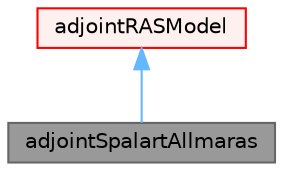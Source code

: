 digraph "adjointSpalartAllmaras"
{
 // LATEX_PDF_SIZE
  bgcolor="transparent";
  edge [fontname=Helvetica,fontsize=10,labelfontname=Helvetica,labelfontsize=10];
  node [fontname=Helvetica,fontsize=10,shape=box,height=0.2,width=0.4];
  Node1 [id="Node000001",label="adjointSpalartAllmaras",height=0.2,width=0.4,color="gray40", fillcolor="grey60", style="filled", fontcolor="black",tooltip="Continuous adjoint to the Spalart-Allmaras one-eqn mixing-length model for incompressible flows."];
  Node2 -> Node1 [id="edge1_Node000001_Node000002",dir="back",color="steelblue1",style="solid",tooltip=" "];
  Node2 [id="Node000002",label="adjointRASModel",height=0.2,width=0.4,color="red", fillcolor="#FFF0F0", style="filled",URL="$classFoam_1_1incompressibleAdjoint_1_1adjointRASModel.html",tooltip="Abstract base class for incompressible turbulence models."];
}
